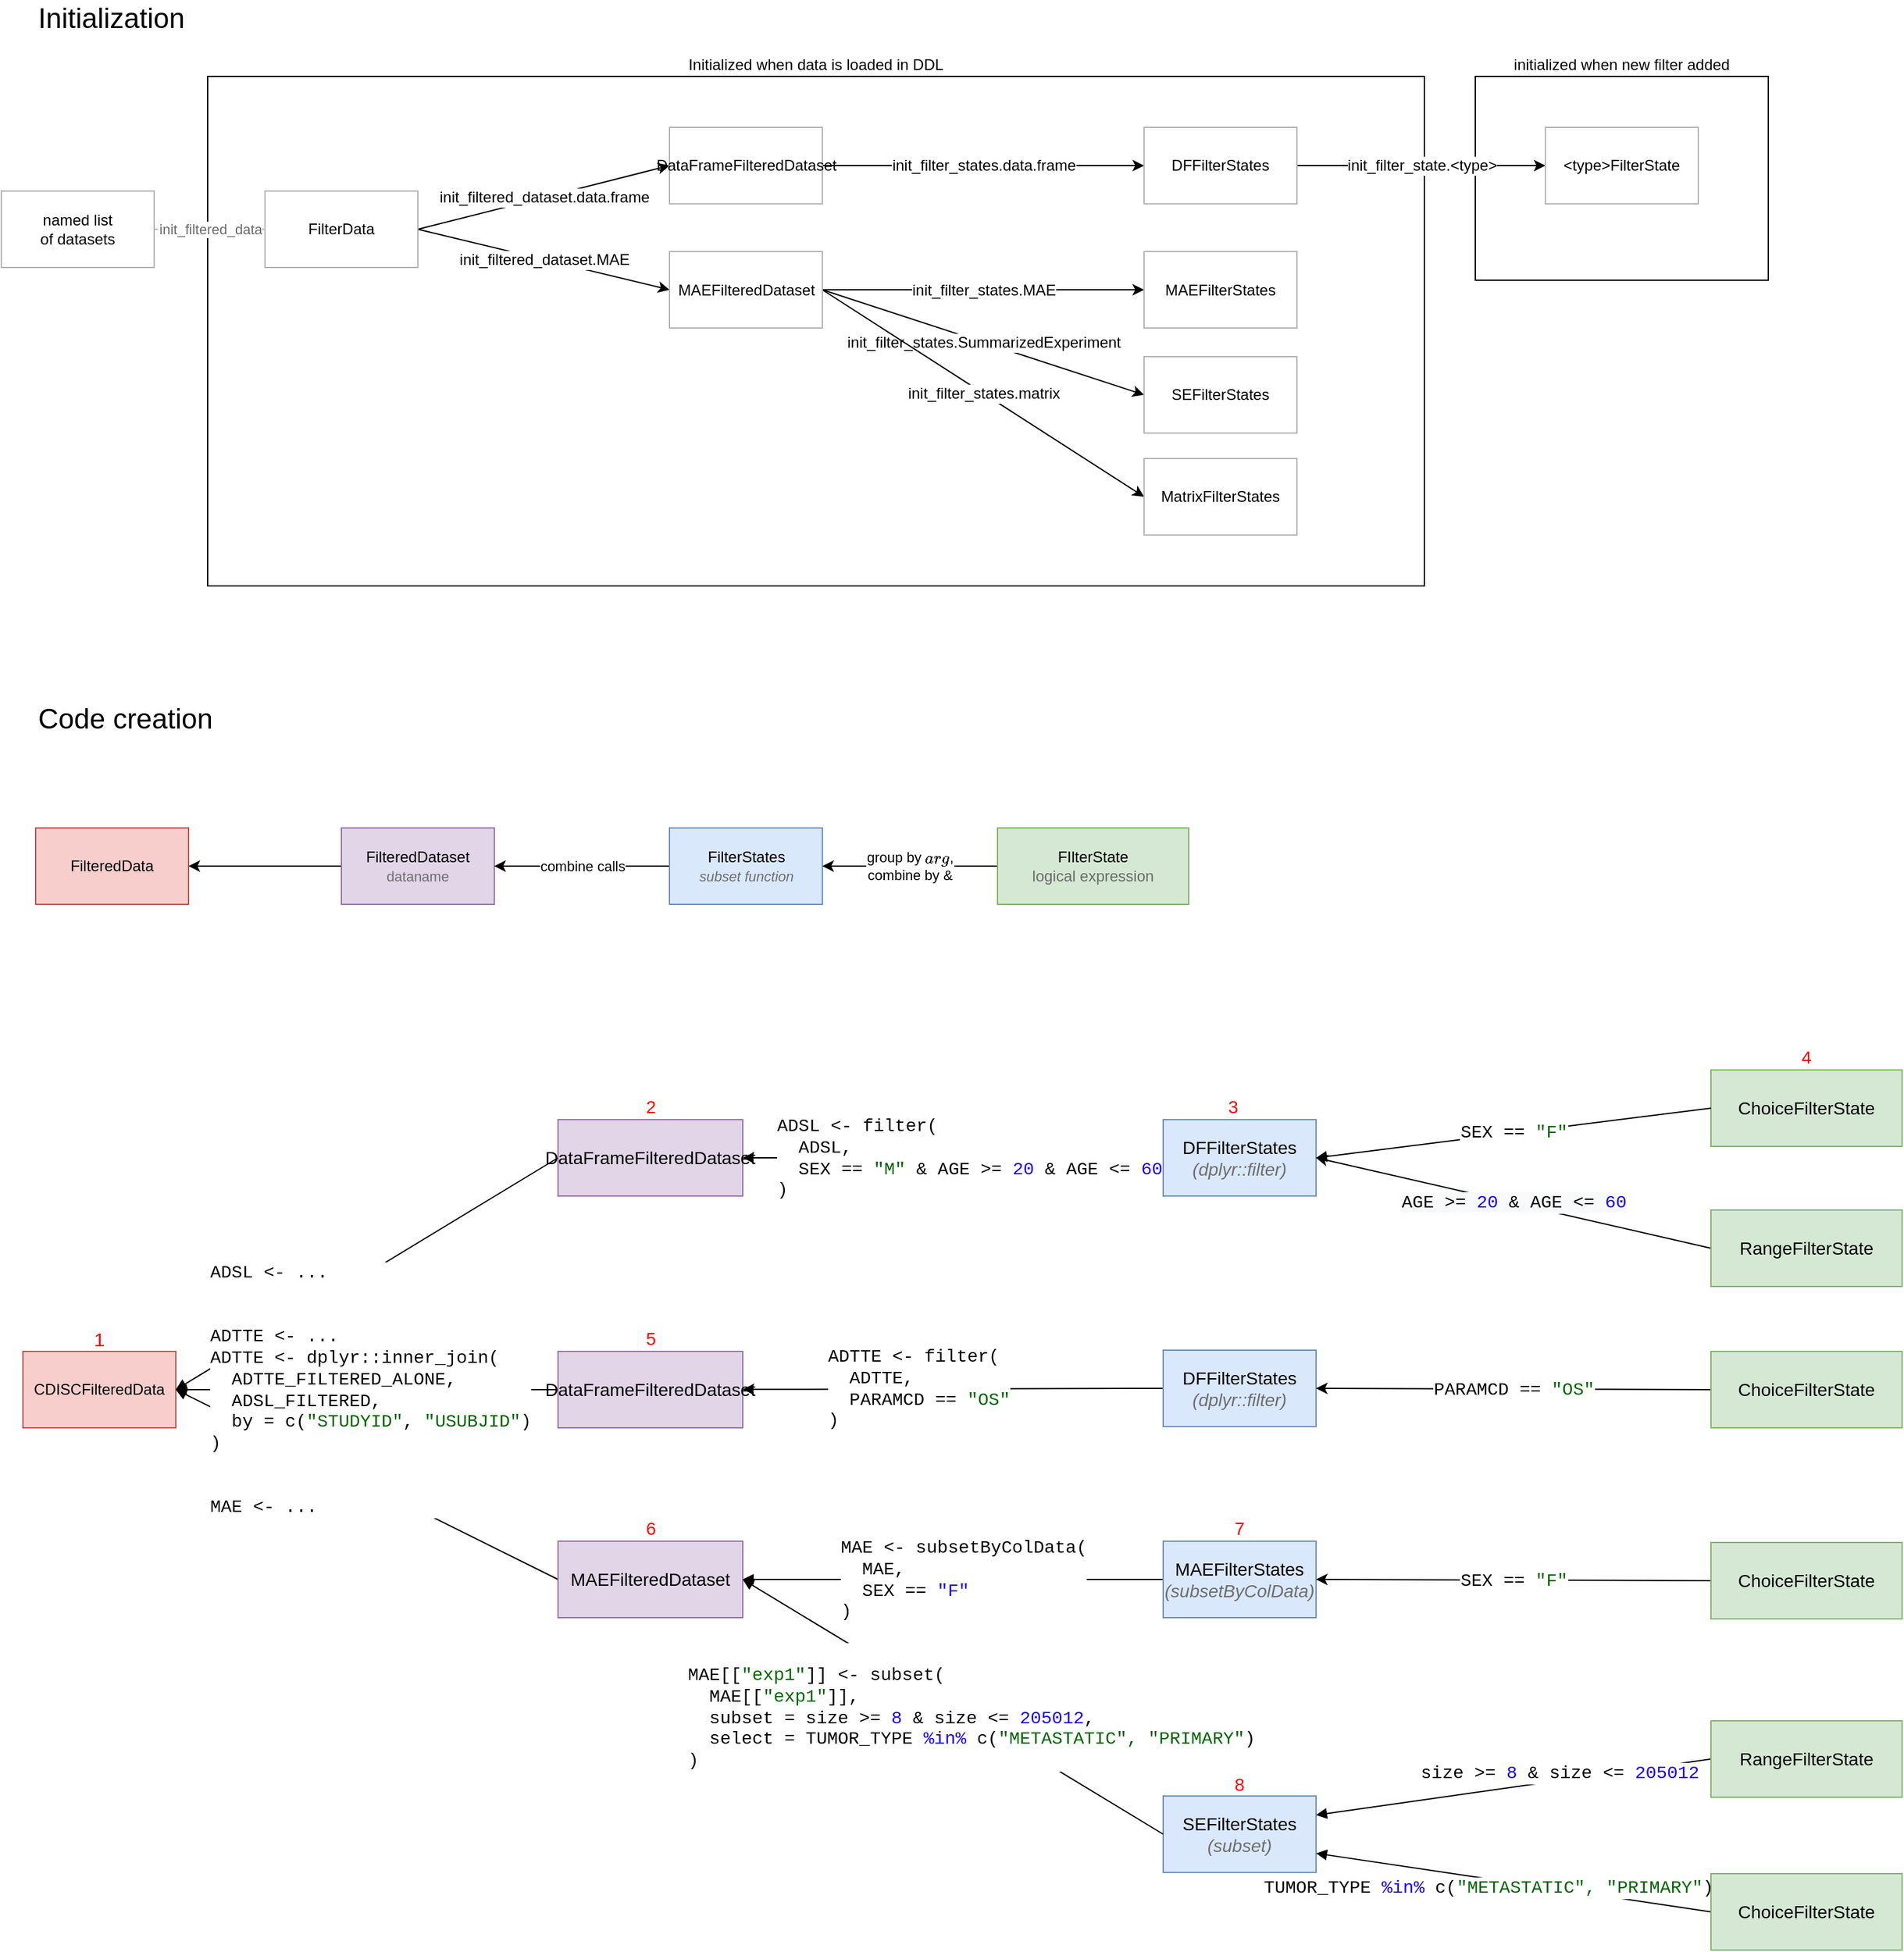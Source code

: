 <mxfile>
    <diagram id="6JaHPTwQ3IZ62b7ubyOW" name="Elements of the filter-panel">
        <mxGraphModel dx="2960" dy="1175" grid="1" gridSize="10" guides="1" tooltips="1" connect="1" arrows="1" fold="1" page="1" pageScale="1" pageWidth="827" pageHeight="1169" math="0" shadow="0">
            <root>
                <mxCell id="0"/>
                <mxCell id="1" parent="0"/>
                <mxCell id="wHSzEoxw40m1ypYUr5Cm-58" style="rounded=0;orthogonalLoop=1;jettySize=auto;html=1;exitX=0;exitY=0.5;exitDx=0;exitDy=0;fontFamily=Helvetica;fontSize=11;endArrow=block;endFill=1;entryX=1;entryY=0.5;entryDx=0;entryDy=0;" parent="1" source="wHSzEoxw40m1ypYUr5Cm-60" target="wHSzEoxw40m1ypYUr5Cm-48" edge="1">
                    <mxGeometry relative="1" as="geometry">
                        <mxPoint x="-605" y="1140" as="targetPoint"/>
                    </mxGeometry>
                </mxCell>
                <mxCell id="wHSzEoxw40m1ypYUr5Cm-4" value="initialized when new filter added" style="rounded=0;whiteSpace=wrap;html=1;fontFamily=Helvetica;fontSize=12;labelPosition=center;verticalLabelPosition=top;align=center;verticalAlign=bottom;" parent="1" vertex="1">
                    <mxGeometry x="330" y="80" width="230" height="160" as="geometry"/>
                </mxCell>
                <mxCell id="wHSzEoxw40m1ypYUr5Cm-5" value="Initialized when data is loaded in DDL" style="rounded=0;whiteSpace=wrap;html=1;fontFamily=Helvetica;fontSize=12;labelPosition=center;verticalLabelPosition=top;align=center;verticalAlign=bottom;" parent="1" vertex="1">
                    <mxGeometry x="-665" y="80" width="955" height="400" as="geometry"/>
                </mxCell>
                <mxCell id="wHSzEoxw40m1ypYUr5Cm-27" value="Initialization&amp;nbsp;" style="text;html=1;strokeColor=none;fillColor=none;align=left;verticalAlign=middle;whiteSpace=wrap;rounded=0;fontSize=22;" parent="1" vertex="1">
                    <mxGeometry x="-800" y="20" width="150" height="30" as="geometry"/>
                </mxCell>
                <mxCell id="wHSzEoxw40m1ypYUr5Cm-34" value="init_filtered_dataset.data.frame" style="rounded=0;orthogonalLoop=1;jettySize=auto;html=1;exitX=1;exitY=0.5;exitDx=0;exitDy=0;entryX=0;entryY=0.5;entryDx=0;entryDy=0;fontSize=12;" parent="1" source="wHSzEoxw40m1ypYUr5Cm-30" target="wHSzEoxw40m1ypYUr5Cm-32" edge="1">
                    <mxGeometry relative="1" as="geometry"/>
                </mxCell>
                <mxCell id="wHSzEoxw40m1ypYUr5Cm-35" value="init_filtered_dataset.MAE" style="edgeStyle=none;rounded=0;orthogonalLoop=1;jettySize=auto;html=1;exitX=1;exitY=0.5;exitDx=0;exitDy=0;entryX=0;entryY=0.5;entryDx=0;entryDy=0;fontSize=12;" parent="1" source="wHSzEoxw40m1ypYUr5Cm-30" target="wHSzEoxw40m1ypYUr5Cm-33" edge="1">
                    <mxGeometry relative="1" as="geometry"/>
                </mxCell>
                <mxCell id="wHSzEoxw40m1ypYUr5Cm-30" value="FilterData" style="rounded=0;whiteSpace=wrap;html=1;fontFamily=Helvetica;fontSize=12;strokeColor=#B3B3B3;" parent="1" vertex="1">
                    <mxGeometry x="-620" y="170" width="120" height="60" as="geometry"/>
                </mxCell>
                <mxCell id="wHSzEoxw40m1ypYUr5Cm-37" value="init_filter_states.data.frame" style="edgeStyle=none;rounded=0;orthogonalLoop=1;jettySize=auto;html=1;exitX=1;exitY=0.5;exitDx=0;exitDy=0;entryX=0;entryY=0.5;entryDx=0;entryDy=0;fontSize=12;" parent="1" source="wHSzEoxw40m1ypYUr5Cm-32" target="wHSzEoxw40m1ypYUr5Cm-36" edge="1">
                    <mxGeometry relative="1" as="geometry"/>
                </mxCell>
                <mxCell id="wHSzEoxw40m1ypYUr5Cm-32" value="DataFrameFilteredDataset" style="rounded=0;whiteSpace=wrap;html=1;fontFamily=Helvetica;fontSize=12;strokeColor=#B3B3B3;" parent="1" vertex="1">
                    <mxGeometry x="-302.5" y="120" width="120" height="60" as="geometry"/>
                </mxCell>
                <mxCell id="wHSzEoxw40m1ypYUr5Cm-39" value="init_filter_states.MAE" style="edgeStyle=none;rounded=0;orthogonalLoop=1;jettySize=auto;html=1;exitX=1;exitY=0.5;exitDx=0;exitDy=0;entryX=0;entryY=0.5;entryDx=0;entryDy=0;fontSize=12;" parent="1" source="wHSzEoxw40m1ypYUr5Cm-33" target="wHSzEoxw40m1ypYUr5Cm-38" edge="1">
                    <mxGeometry relative="1" as="geometry"/>
                </mxCell>
                <mxCell id="wHSzEoxw40m1ypYUr5Cm-41" value="init_filter_states.SummarizedExperiment" style="edgeStyle=none;rounded=0;orthogonalLoop=1;jettySize=auto;html=1;exitX=1;exitY=0.5;exitDx=0;exitDy=0;entryX=0;entryY=0.5;entryDx=0;entryDy=0;fontSize=12;" parent="1" source="wHSzEoxw40m1ypYUr5Cm-33" target="wHSzEoxw40m1ypYUr5Cm-40" edge="1">
                    <mxGeometry relative="1" as="geometry"/>
                </mxCell>
                <mxCell id="wHSzEoxw40m1ypYUr5Cm-43" value="init_filter_states.matrix" style="edgeStyle=none;rounded=0;orthogonalLoop=1;jettySize=auto;html=1;exitX=1;exitY=0.5;exitDx=0;exitDy=0;entryX=0;entryY=0.5;entryDx=0;entryDy=0;fontSize=12;" parent="1" source="wHSzEoxw40m1ypYUr5Cm-33" target="wHSzEoxw40m1ypYUr5Cm-42" edge="1">
                    <mxGeometry relative="1" as="geometry"/>
                </mxCell>
                <mxCell id="wHSzEoxw40m1ypYUr5Cm-33" value="MAEFilteredDataset" style="rounded=0;whiteSpace=wrap;html=1;fontFamily=Helvetica;fontSize=12;strokeColor=#B3B3B3;" parent="1" vertex="1">
                    <mxGeometry x="-302.5" y="217.5" width="120" height="60" as="geometry"/>
                </mxCell>
                <mxCell id="wHSzEoxw40m1ypYUr5Cm-45" value="init_filter_state.&amp;lt;type&amp;gt;" style="edgeStyle=none;rounded=0;orthogonalLoop=1;jettySize=auto;html=1;exitX=1;exitY=0.5;exitDx=0;exitDy=0;entryX=0;entryY=0.5;entryDx=0;entryDy=0;fontSize=12;" parent="1" source="wHSzEoxw40m1ypYUr5Cm-36" target="wHSzEoxw40m1ypYUr5Cm-44" edge="1">
                    <mxGeometry relative="1" as="geometry"/>
                </mxCell>
                <mxCell id="wHSzEoxw40m1ypYUr5Cm-36" value="DFFilterStates" style="rounded=0;whiteSpace=wrap;html=1;fontFamily=Helvetica;fontSize=12;strokeColor=#B3B3B3;" parent="1" vertex="1">
                    <mxGeometry x="70" y="120" width="120" height="60" as="geometry"/>
                </mxCell>
                <mxCell id="wHSzEoxw40m1ypYUr5Cm-38" value="MAEFilterStates" style="rounded=0;whiteSpace=wrap;html=1;fontFamily=Helvetica;fontSize=12;strokeColor=#B3B3B3;" parent="1" vertex="1">
                    <mxGeometry x="70" y="217.5" width="120" height="60" as="geometry"/>
                </mxCell>
                <mxCell id="wHSzEoxw40m1ypYUr5Cm-40" value="SEFilterStates" style="rounded=0;whiteSpace=wrap;html=1;fontFamily=Helvetica;fontSize=12;strokeColor=#B3B3B3;" parent="1" vertex="1">
                    <mxGeometry x="70" y="300" width="120" height="60" as="geometry"/>
                </mxCell>
                <mxCell id="wHSzEoxw40m1ypYUr5Cm-42" value="MatrixFilterStates" style="rounded=0;whiteSpace=wrap;html=1;fontFamily=Helvetica;fontSize=12;strokeColor=#B3B3B3;" parent="1" vertex="1">
                    <mxGeometry x="70" y="380" width="120" height="60" as="geometry"/>
                </mxCell>
                <mxCell id="wHSzEoxw40m1ypYUr5Cm-44" value="&amp;lt;type&amp;gt;FilterState" style="rounded=0;whiteSpace=wrap;html=1;fontFamily=Helvetica;fontSize=12;strokeColor=#B3B3B3;" parent="1" vertex="1">
                    <mxGeometry x="385" y="120" width="120" height="60" as="geometry"/>
                </mxCell>
                <mxCell id="ju57OrP_gF10ks3lbw62-71" value="init_filtered_data" style="edgeStyle=none;rounded=0;orthogonalLoop=1;jettySize=auto;html=1;exitX=1;exitY=0.5;exitDx=0;exitDy=0;entryX=0;entryY=0.5;entryDx=0;entryDy=0;dashed=1;strokeColor=#B3B3B3;fontFamily=Helvetica;fontSize=11;fontColor=#6B6B6B;" parent="1" source="wHSzEoxw40m1ypYUr5Cm-46" target="wHSzEoxw40m1ypYUr5Cm-30" edge="1">
                    <mxGeometry relative="1" as="geometry"/>
                </mxCell>
                <mxCell id="wHSzEoxw40m1ypYUr5Cm-46" value="named list &lt;br&gt;of datasets" style="rounded=0;whiteSpace=wrap;html=1;fontFamily=Helvetica;fontSize=12;strokeColor=#B3B3B3;" parent="1" vertex="1">
                    <mxGeometry x="-827" y="170" width="120" height="60" as="geometry"/>
                </mxCell>
                <mxCell id="wHSzEoxw40m1ypYUr5Cm-47" value="Code creation" style="text;html=1;strokeColor=none;fillColor=none;align=left;verticalAlign=middle;whiteSpace=wrap;rounded=0;fontSize=22;" parent="1" vertex="1">
                    <mxGeometry x="-800" y="570" width="160" height="30" as="geometry"/>
                </mxCell>
                <mxCell id="wHSzEoxw40m1ypYUr5Cm-48" value="CDISCFilteredData" style="rounded=0;whiteSpace=wrap;html=1;fillColor=#f8cecc;strokeColor=#b85450;" parent="1" vertex="1">
                    <mxGeometry x="-810" y="1081" width="120" height="60" as="geometry"/>
                </mxCell>
                <mxCell id="wHSzEoxw40m1ypYUr5Cm-49" style="rounded=0;orthogonalLoop=1;jettySize=auto;html=1;exitX=0;exitY=0.5;exitDx=0;exitDy=0;entryX=1;entryY=0.5;entryDx=0;entryDy=0;fontFamily=Helvetica;fontSize=11;endArrow=block;endFill=1;" parent="1" source="wHSzEoxw40m1ypYUr5Cm-51" target="wHSzEoxw40m1ypYUr5Cm-48" edge="1">
                    <mxGeometry relative="1" as="geometry"/>
                </mxCell>
                <mxCell id="wHSzEoxw40m1ypYUr5Cm-50" value="&lt;div style=&quot;text-align: left&quot;&gt;&lt;br&gt;&lt;/div&gt;" style="edgeLabel;html=1;align=center;verticalAlign=middle;resizable=0;points=[];" parent="wHSzEoxw40m1ypYUr5Cm-49" connectable="0" vertex="1">
                    <mxGeometry x="-0.492" y="-3" relative="1" as="geometry">
                        <mxPoint as="offset"/>
                    </mxGeometry>
                </mxCell>
                <mxCell id="wHSzEoxw40m1ypYUr5Cm-51" value="DataFrameFilteredDataset" style="rounded=0;whiteSpace=wrap;html=1;fillColor=#e1d5e7;strokeColor=#9673a6;fontSize=14;" parent="1" vertex="1">
                    <mxGeometry x="-390" y="899" width="145" height="60" as="geometry"/>
                </mxCell>
                <mxCell id="wHSzEoxw40m1ypYUr5Cm-52" value="ADSL &amp;lt;- filter(&lt;br style=&quot;font-size: 14px;&quot;&gt;&amp;nbsp; ADSL, &lt;br style=&quot;font-size: 14px;&quot;&gt;&amp;nbsp; SEX == &lt;font color=&quot;#006600&quot; style=&quot;font-size: 14px;&quot;&gt;&quot;M&quot;&lt;/font&gt; &amp;amp; AGE &amp;gt;= &lt;font color=&quot;#1900ff&quot; style=&quot;font-size: 14px;&quot;&gt;20&lt;/font&gt; &amp;amp; AGE &amp;lt;= &lt;font color=&quot;#1900ff&quot; style=&quot;font-size: 14px;&quot;&gt;60&lt;/font&gt;&lt;br style=&quot;font-size: 14px;&quot;&gt;)" style="edgeStyle=none;rounded=0;orthogonalLoop=1;jettySize=auto;html=1;exitX=0;exitY=0.5;exitDx=0;exitDy=0;entryX=1;entryY=0.5;entryDx=0;entryDy=0;align=left;fontFamily=Courier New;fontSize=14;" parent="1" source="wHSzEoxw40m1ypYUr5Cm-53" target="wHSzEoxw40m1ypYUr5Cm-51" edge="1">
                    <mxGeometry x="0.849" relative="1" as="geometry">
                        <mxPoint as="offset"/>
                    </mxGeometry>
                </mxCell>
                <mxCell id="wHSzEoxw40m1ypYUr5Cm-53" value="DFFilterStates&lt;br style=&quot;font-size: 14px;&quot;&gt;&lt;i style=&quot;font-size: 14px;&quot;&gt;&lt;font style=&quot;font-size: 14px;&quot; color=&quot;#6e6e6e&quot;&gt;(dplyr::filter)&lt;/font&gt;&lt;/i&gt;" style="rounded=0;whiteSpace=wrap;html=1;fillColor=#dae8fc;strokeColor=#6c8ebf;fontSize=14;" parent="1" vertex="1">
                    <mxGeometry x="85" y="899" width="120" height="60" as="geometry"/>
                </mxCell>
                <mxCell id="wHSzEoxw40m1ypYUr5Cm-54" value="ChoiceFilterState" style="rounded=0;whiteSpace=wrap;html=1;fillColor=#d5e8d4;strokeColor=#82b366;fontSize=14;" parent="1" vertex="1">
                    <mxGeometry x="515" y="860" width="150" height="60" as="geometry"/>
                </mxCell>
                <mxCell id="wHSzEoxw40m1ypYUr5Cm-55" style="edgeStyle=none;rounded=0;orthogonalLoop=1;jettySize=auto;html=1;exitX=0;exitY=0.5;exitDx=0;exitDy=0;fontFamily=Helvetica;fontSize=11;endArrow=block;endFill=1;entryX=1;entryY=0.5;entryDx=0;entryDy=0;" parent="1" source="wHSzEoxw40m1ypYUr5Cm-57" target="wHSzEoxw40m1ypYUr5Cm-48" edge="1">
                    <mxGeometry relative="1" as="geometry">
                        <mxPoint x="-605" y="1140" as="targetPoint"/>
                    </mxGeometry>
                </mxCell>
                <mxCell id="wHSzEoxw40m1ypYUr5Cm-56" value="&lt;div style=&quot;font-size: 14px;&quot;&gt;&lt;font style=&quot;font-size: 14px;&quot;&gt;ADSL &amp;lt;- ...&lt;br style=&quot;font-size: 14px;&quot;&gt;&lt;br&gt;&lt;/font&gt;&lt;/div&gt;&lt;div style=&quot;font-size: 14px;&quot;&gt;&lt;font style=&quot;font-size: 14px;&quot;&gt;&lt;br&gt;&lt;/font&gt;&lt;/div&gt;&lt;div style=&quot;font-size: 14px;&quot;&gt;&lt;font style=&quot;font-size: 14px;&quot;&gt;ADTTE &amp;lt;- ...&lt;/font&gt;&lt;/div&gt;ADTTE &amp;lt;- dplyr::inner_join(&lt;span style=&quot;font-size: 14px;&quot;&gt;&lt;br&gt;&lt;/span&gt;&lt;span style=&quot;font-size: 14px;&quot;&gt;&lt;div style=&quot;font-size: 14px;&quot;&gt;&amp;nbsp; ADTTE_FILTERED_ALONE,&lt;/div&gt;&lt;/span&gt;&lt;span style=&quot;font-size: 14px;&quot;&gt;&lt;div style=&quot;font-size: 14px;&quot;&gt;&amp;nbsp; ADSL_FILTERED,&lt;/div&gt;&lt;/span&gt;&lt;span style=&quot;font-size: 14px;&quot;&gt;&lt;div style=&quot;font-size: 14px;&quot;&gt;&amp;nbsp; by = c(&lt;font color=&quot;#006600&quot; style=&quot;font-size: 14px;&quot;&gt;&quot;STUDYID&quot;&lt;/font&gt;,&lt;font color=&quot;#006600&quot; style=&quot;font-size: 14px;&quot;&gt;&amp;nbsp;&quot;USUBJID&quot;&lt;/font&gt;)&lt;/div&gt;&lt;/span&gt;&lt;span style=&quot;font-size: 14px;&quot;&gt;&lt;div style=&quot;font-size: 14px;&quot;&gt;)&lt;br style=&quot;font-size: 14px;&quot;&gt;&lt;br&gt;&lt;br style=&quot;font-size: 14px;&quot;&gt;MAE &amp;lt;- ...&lt;/div&gt;&lt;/span&gt;" style="edgeLabel;html=1;align=left;verticalAlign=middle;resizable=0;points=[];fontFamily=Courier New;fontSize=14;" parent="wHSzEoxw40m1ypYUr5Cm-55" connectable="0" vertex="1">
                    <mxGeometry x="0.054" y="-1" relative="1" as="geometry">
                        <mxPoint x="-117" y="1" as="offset"/>
                    </mxGeometry>
                </mxCell>
                <mxCell id="wHSzEoxw40m1ypYUr5Cm-57" value="DataFrameFilteredDataset" style="rounded=0;whiteSpace=wrap;html=1;fillColor=#e1d5e7;strokeColor=#9673a6;fontSize=14;" parent="1" vertex="1">
                    <mxGeometry x="-390" y="1081" width="145" height="60" as="geometry"/>
                </mxCell>
                <mxCell id="wHSzEoxw40m1ypYUr5Cm-60" value="MAEFilteredDataset" style="rounded=0;whiteSpace=wrap;html=1;fillColor=#e1d5e7;strokeColor=#9673a6;fontSize=14;" parent="1" vertex="1">
                    <mxGeometry x="-390" y="1230" width="145" height="60" as="geometry"/>
                </mxCell>
                <mxCell id="wHSzEoxw40m1ypYUr5Cm-61" value="&lt;span style=&quot;color: rgb(0, 0, 0); font-size: 14px; font-style: normal; font-weight: 400; letter-spacing: normal; text-indent: 0px; text-transform: none; word-spacing: 0px; background-color: rgb(255, 255, 255); display: inline; float: none;&quot;&gt;ADTTE &amp;lt;- filter(&lt;/span&gt;&lt;br style=&quot;color: rgb(0, 0, 0); font-size: 14px; font-style: normal; font-weight: 400; letter-spacing: normal; text-indent: 0px; text-transform: none; word-spacing: 0px;&quot;&gt;&lt;span style=&quot;color: rgb(0, 0, 0); font-size: 14px; font-style: normal; font-weight: 400; letter-spacing: normal; text-indent: 0px; text-transform: none; word-spacing: 0px; background-color: rgb(255, 255, 255); display: inline; float: none;&quot;&gt;&amp;nbsp; ADTTE,&amp;nbsp;&lt;/span&gt;&lt;br style=&quot;color: rgb(0, 0, 0); font-size: 14px; font-style: normal; font-weight: 400; letter-spacing: normal; text-indent: 0px; text-transform: none; word-spacing: 0px;&quot;&gt;&lt;span style=&quot;color: rgb(0, 0, 0); font-size: 14px; font-style: normal; font-weight: 400; letter-spacing: normal; text-indent: 0px; text-transform: none; word-spacing: 0px; background-color: rgb(255, 255, 255); display: inline; float: none;&quot;&gt;&amp;nbsp; PARAMCD ==&lt;span style=&quot;font-size: 14px;&quot;&gt;&amp;nbsp;&lt;/span&gt;&lt;/span&gt;&lt;font color=&quot;#006600&quot; style=&quot;font-size: 14px; font-style: normal; font-weight: 400; letter-spacing: normal; text-indent: 0px; text-transform: none; word-spacing: 0px;&quot;&gt;&quot;OS&quot;&lt;/font&gt;&lt;br style=&quot;color: rgb(0, 0, 0); font-size: 14px; font-style: normal; font-weight: 400; letter-spacing: normal; text-indent: 0px; text-transform: none; word-spacing: 0px;&quot;&gt;&lt;span style=&quot;color: rgb(0, 0, 0); font-size: 14px; font-style: normal; font-weight: 400; letter-spacing: normal; text-indent: 0px; text-transform: none; word-spacing: 0px; background-color: rgb(255, 255, 255); display: inline; float: none;&quot;&gt;)&lt;/span&gt;" style="edgeStyle=none;rounded=0;orthogonalLoop=1;jettySize=auto;html=1;exitX=0;exitY=0.5;exitDx=0;exitDy=0;align=left;fontFamily=Courier New;fontSize=14;" parent="1" source="wHSzEoxw40m1ypYUr5Cm-62" target="wHSzEoxw40m1ypYUr5Cm-57" edge="1">
                    <mxGeometry x="0.606" y="-1" relative="1" as="geometry">
                        <mxPoint as="offset"/>
                    </mxGeometry>
                </mxCell>
                <mxCell id="wHSzEoxw40m1ypYUr5Cm-62" value="DFFilterStates&lt;br style=&quot;font-size: 14px;&quot;&gt;&lt;i style=&quot;font-size: 14px;&quot;&gt;&lt;font color=&quot;#6e6e6e&quot; style=&quot;font-size: 14px;&quot;&gt;(dplyr::filter)&lt;/font&gt;&lt;/i&gt;" style="rounded=0;whiteSpace=wrap;html=1;fillColor=#dae8fc;strokeColor=#6c8ebf;fontSize=14;" parent="1" vertex="1">
                    <mxGeometry x="85" y="1080" width="120" height="60" as="geometry"/>
                </mxCell>
                <mxCell id="wHSzEoxw40m1ypYUr5Cm-63" value="MAE &amp;lt;- subsetByColData(&lt;br&gt;&amp;nbsp; MAE, &lt;br&gt;&amp;nbsp; SEX == &lt;font color=&quot;#1900ff&quot; style=&quot;font-size: 14px;&quot;&gt;&quot;F&quot;&lt;br&gt;&lt;/font&gt;)" style="edgeStyle=none;rounded=0;orthogonalLoop=1;jettySize=auto;html=1;exitX=0;exitY=0.5;exitDx=0;exitDy=0;entryX=1;entryY=0.5;entryDx=0;entryDy=0;endArrow=block;endFill=1;fontFamily=Courier New;fontSize=14;align=left;" parent="1" source="wHSzEoxw40m1ypYUr5Cm-64" target="wHSzEoxw40m1ypYUr5Cm-60" edge="1">
                    <mxGeometry x="0.545" relative="1" as="geometry">
                        <mxPoint as="offset"/>
                    </mxGeometry>
                </mxCell>
                <mxCell id="wHSzEoxw40m1ypYUr5Cm-64" value="MAEFilterStates&lt;br style=&quot;font-size: 14px;&quot;&gt;&lt;i style=&quot;font-size: 14px;&quot;&gt;&lt;font color=&quot;#6e6e6e&quot; style=&quot;font-size: 14px;&quot;&gt;(subsetByColData)&lt;/font&gt;&lt;/i&gt;" style="rounded=0;whiteSpace=wrap;html=1;fillColor=#dae8fc;strokeColor=#6c8ebf;fontSize=14;" parent="1" vertex="1">
                    <mxGeometry x="85" y="1230" width="120" height="60" as="geometry"/>
                </mxCell>
                <mxCell id="wHSzEoxw40m1ypYUr5Cm-66" value="SEFilterStates&lt;br style=&quot;font-size: 14px;&quot;&gt;&lt;i style=&quot;font-size: 14px;&quot;&gt;&lt;font color=&quot;#6e6e6e&quot; style=&quot;font-size: 14px;&quot;&gt;(subset)&lt;/font&gt;&lt;/i&gt;" style="rounded=0;whiteSpace=wrap;html=1;fillColor=#dae8fc;strokeColor=#6c8ebf;fontSize=14;" parent="1" vertex="1">
                    <mxGeometry x="85" y="1430" width="120" height="60" as="geometry"/>
                </mxCell>
                <mxCell id="wHSzEoxw40m1ypYUr5Cm-67" style="rounded=0;orthogonalLoop=1;jettySize=auto;html=1;exitX=0;exitY=0.5;exitDx=0;exitDy=0;entryX=1;entryY=0.5;entryDx=0;entryDy=0;fontSize=14;" parent="1" source="wHSzEoxw40m1ypYUr5Cm-69" target="wHSzEoxw40m1ypYUr5Cm-53" edge="1">
                    <mxGeometry relative="1" as="geometry">
                        <mxPoint x="405" y="929" as="targetPoint"/>
                    </mxGeometry>
                </mxCell>
                <mxCell id="wHSzEoxw40m1ypYUr5Cm-68" value="&lt;span style=&quot;font-size: 14px; background-color: rgb(248, 249, 250);&quot;&gt;AGE &amp;gt;= &lt;font color=&quot;#1900ff&quot; style=&quot;font-size: 14px;&quot;&gt;20&lt;/font&gt; &amp;amp; AGE &amp;lt;= &lt;font color=&quot;#1900ff&quot; style=&quot;font-size: 14px;&quot;&gt;60&lt;/font&gt;&lt;/span&gt;" style="edgeLabel;html=1;align=center;verticalAlign=middle;resizable=0;points=[];fontFamily=Courier New;fontSize=14;" parent="wHSzEoxw40m1ypYUr5Cm-67" connectable="0" vertex="1">
                    <mxGeometry x="0.003" y="-1" relative="1" as="geometry">
                        <mxPoint as="offset"/>
                    </mxGeometry>
                </mxCell>
                <mxCell id="wHSzEoxw40m1ypYUr5Cm-69" value="RangeFilterState" style="rounded=0;whiteSpace=wrap;html=1;fillColor=#d5e8d4;strokeColor=#82b366;fontSize=14;" parent="1" vertex="1">
                    <mxGeometry x="515" y="970" width="150" height="60" as="geometry"/>
                </mxCell>
                <mxCell id="wHSzEoxw40m1ypYUr5Cm-70" value="PARAMCD == &lt;font color=&quot;#006600&quot; style=&quot;font-size: 14px;&quot;&gt;&quot;OS&quot;&lt;/font&gt;" style="edgeStyle=none;rounded=0;orthogonalLoop=1;jettySize=auto;html=1;exitX=0;exitY=0.5;exitDx=0;exitDy=0;entryX=1;entryY=0.5;entryDx=0;entryDy=0;fontFamily=Courier New;fontSize=14;" parent="1" source="wHSzEoxw40m1ypYUr5Cm-71" target="wHSzEoxw40m1ypYUr5Cm-62" edge="1">
                    <mxGeometry relative="1" as="geometry">
                        <mxPoint x="405" y="1110" as="targetPoint"/>
                    </mxGeometry>
                </mxCell>
                <mxCell id="wHSzEoxw40m1ypYUr5Cm-71" value="ChoiceFilterState" style="rounded=0;whiteSpace=wrap;html=1;fillColor=#d5e8d4;strokeColor=#82b366;fontSize=14;" parent="1" vertex="1">
                    <mxGeometry x="515" y="1081" width="150" height="60" as="geometry"/>
                </mxCell>
                <mxCell id="wHSzEoxw40m1ypYUr5Cm-72" value="SEX == &lt;font color=&quot;#006600&quot; style=&quot;font-size: 14px;&quot;&gt;&quot;F&quot;&lt;/font&gt;" style="edgeStyle=none;rounded=0;orthogonalLoop=1;jettySize=auto;html=1;exitX=0;exitY=0.5;exitDx=0;exitDy=0;entryX=1;entryY=0.5;entryDx=0;entryDy=0;fontFamily=Courier New;fontSize=14;" parent="1" source="wHSzEoxw40m1ypYUr5Cm-73" target="wHSzEoxw40m1ypYUr5Cm-64" edge="1">
                    <mxGeometry relative="1" as="geometry">
                        <mxPoint x="405" y="1260" as="targetPoint"/>
                    </mxGeometry>
                </mxCell>
                <mxCell id="wHSzEoxw40m1ypYUr5Cm-73" value="ChoiceFilterState" style="rounded=0;whiteSpace=wrap;html=1;fillColor=#d5e8d4;strokeColor=#82b366;fontSize=14;" parent="1" vertex="1">
                    <mxGeometry x="515" y="1231" width="150" height="60" as="geometry"/>
                </mxCell>
                <mxCell id="wHSzEoxw40m1ypYUr5Cm-76" value="SEX == &lt;font color=&quot;#006600&quot; style=&quot;font-size: 14px;&quot;&gt;&quot;F&quot;&lt;/font&gt;" style="endArrow=block;html=1;exitX=0;exitY=0.5;exitDx=0;exitDy=0;entryX=1;entryY=0.5;entryDx=0;entryDy=0;endFill=1;fontFamily=Courier New;fontSize=14;" parent="1" source="wHSzEoxw40m1ypYUr5Cm-54" target="wHSzEoxw40m1ypYUr5Cm-53" edge="1">
                    <mxGeometry width="50" height="50" relative="1" as="geometry">
                        <mxPoint x="726" y="889" as="sourcePoint"/>
                        <mxPoint x="406" y="929" as="targetPoint"/>
                    </mxGeometry>
                </mxCell>
                <mxCell id="wHSzEoxw40m1ypYUr5Cm-87" value="&lt;span style=&quot;color: rgb(0, 0, 0); font-size: 14px; font-style: normal; font-weight: 400; letter-spacing: normal; text-align: left; text-indent: 0px; text-transform: none; word-spacing: 0px; background-color: rgb(255, 255, 255); display: inline; float: none;&quot;&gt;size &amp;gt;= &lt;/span&gt;&lt;span style=&quot;font-size: 14px; font-style: normal; font-weight: 400; letter-spacing: normal; text-align: left; text-indent: 0px; text-transform: none; word-spacing: 0px; background-color: rgb(255, 255, 255); display: inline; float: none;&quot;&gt;&lt;font color=&quot;#1900ff&quot; style=&quot;font-size: 14px;&quot;&gt;8 &lt;/font&gt;&lt;/span&gt;&lt;span style=&quot;color: rgb(0, 0, 0); font-size: 14px; font-style: normal; font-weight: 400; letter-spacing: normal; text-align: left; text-indent: 0px; text-transform: none; word-spacing: 0px; background-color: rgb(255, 255, 255); display: inline; float: none;&quot;&gt;&amp;amp; size &amp;lt;= &lt;/span&gt;&lt;span style=&quot;font-size: 14px; font-style: normal; font-weight: 400; letter-spacing: normal; text-align: left; text-indent: 0px; text-transform: none; word-spacing: 0px; background-color: rgb(255, 255, 255); display: inline; float: none;&quot;&gt;&lt;font color=&quot;#1900ff&quot; style=&quot;font-size: 14px;&quot;&gt;205012&lt;/font&gt;&lt;/span&gt;" style="edgeStyle=none;rounded=0;orthogonalLoop=1;jettySize=auto;html=1;exitX=0;exitY=0.5;exitDx=0;exitDy=0;endArrow=block;endFill=1;fontFamily=Courier New;fontSize=14;entryX=1;entryY=0.25;entryDx=0;entryDy=0;" parent="1" source="wHSzEoxw40m1ypYUr5Cm-88" target="wHSzEoxw40m1ypYUr5Cm-66" edge="1">
                    <mxGeometry x="-0.237" y="-6" relative="1" as="geometry">
                        <mxPoint x="200" y="1442" as="targetPoint"/>
                        <mxPoint as="offset"/>
                    </mxGeometry>
                </mxCell>
                <mxCell id="wHSzEoxw40m1ypYUr5Cm-88" value="RangeFilterState" style="rounded=0;whiteSpace=wrap;html=1;fillColor=#d5e8d4;strokeColor=#82b366;fontSize=14;" parent="1" vertex="1">
                    <mxGeometry x="515" y="1371" width="150" height="60" as="geometry"/>
                </mxCell>
                <mxCell id="wHSzEoxw40m1ypYUr5Cm-89" style="edgeStyle=none;rounded=0;orthogonalLoop=1;jettySize=auto;html=1;exitX=0;exitY=0.5;exitDx=0;exitDy=0;endArrow=block;endFill=1;entryX=1;entryY=0.75;entryDx=0;entryDy=0;fontSize=14;" parent="1" source="wHSzEoxw40m1ypYUr5Cm-91" target="wHSzEoxw40m1ypYUr5Cm-66" edge="1">
                    <mxGeometry relative="1" as="geometry">
                        <mxPoint x="200" y="1532" as="targetPoint"/>
                    </mxGeometry>
                </mxCell>
                <mxCell id="wHSzEoxw40m1ypYUr5Cm-90" value="&lt;span style=&quot;text-align: left; font-size: 14px;&quot;&gt;TUMOR_TYPE &lt;font color=&quot;#1900ff&quot; style=&quot;font-size: 14px;&quot;&gt;%in% &lt;/font&gt;c(&lt;font color=&quot;#006600&quot; style=&quot;font-size: 14px;&quot;&gt;&quot;METASTATIC&quot;, &quot;PRIMARY&quot;&lt;/font&gt;)&lt;/span&gt;" style="edgeLabel;html=1;align=center;verticalAlign=middle;resizable=0;points=[];fontFamily=Courier New;fontSize=14;" parent="wHSzEoxw40m1ypYUr5Cm-89" connectable="0" vertex="1">
                    <mxGeometry y="1" relative="1" as="geometry">
                        <mxPoint x="-20" y="3" as="offset"/>
                    </mxGeometry>
                </mxCell>
                <mxCell id="wHSzEoxw40m1ypYUr5Cm-91" value="ChoiceFilterState" style="rounded=0;whiteSpace=wrap;html=1;fillColor=#d5e8d4;strokeColor=#82b366;fontSize=14;" parent="1" vertex="1">
                    <mxGeometry x="515" y="1491" width="150" height="60" as="geometry"/>
                </mxCell>
                <mxCell id="wHSzEoxw40m1ypYUr5Cm-92" value="1" style="text;html=1;strokeColor=none;fillColor=none;align=center;verticalAlign=middle;whiteSpace=wrap;rounded=0;fontFamily=Helvetica;fontSize=15;fontColor=#FF0000;" parent="1" vertex="1">
                    <mxGeometry x="-770" y="1061" width="40" height="20" as="geometry"/>
                </mxCell>
                <mxCell id="wHSzEoxw40m1ypYUr5Cm-93" value="2" style="text;html=1;strokeColor=none;fillColor=none;align=center;verticalAlign=middle;whiteSpace=wrap;rounded=0;fontFamily=Helvetica;fontSize=14;fontColor=#FF0000;" parent="1" vertex="1">
                    <mxGeometry x="-337.5" y="879" width="40" height="20" as="geometry"/>
                </mxCell>
                <mxCell id="wHSzEoxw40m1ypYUr5Cm-94" value="3" style="text;html=1;strokeColor=none;fillColor=none;align=center;verticalAlign=middle;whiteSpace=wrap;rounded=0;fontFamily=Helvetica;fontSize=14;fontColor=#FF0000;" parent="1" vertex="1">
                    <mxGeometry x="120" y="879" width="40" height="20" as="geometry"/>
                </mxCell>
                <mxCell id="wHSzEoxw40m1ypYUr5Cm-96" value="4" style="text;html=1;strokeColor=none;fillColor=none;align=center;verticalAlign=middle;whiteSpace=wrap;rounded=0;fontFamily=Helvetica;fontSize=14;fontColor=#FF0000;" parent="1" vertex="1">
                    <mxGeometry x="570" y="840" width="40" height="20" as="geometry"/>
                </mxCell>
                <mxCell id="wHSzEoxw40m1ypYUr5Cm-97" value="5" style="text;html=1;strokeColor=none;fillColor=none;align=center;verticalAlign=middle;whiteSpace=wrap;rounded=0;fontFamily=Helvetica;fontSize=14;fontColor=#FF0000;" parent="1" vertex="1">
                    <mxGeometry x="-337.5" y="1061" width="40" height="20" as="geometry"/>
                </mxCell>
                <mxCell id="wHSzEoxw40m1ypYUr5Cm-98" value="6" style="text;html=1;strokeColor=none;fillColor=none;align=center;verticalAlign=middle;whiteSpace=wrap;rounded=0;fontFamily=Helvetica;fontSize=14;fontColor=#FF0000;" parent="1" vertex="1">
                    <mxGeometry x="-337.5" y="1210" width="40" height="20" as="geometry"/>
                </mxCell>
                <mxCell id="wHSzEoxw40m1ypYUr5Cm-99" value="7" style="text;html=1;strokeColor=none;fillColor=none;align=center;verticalAlign=middle;whiteSpace=wrap;rounded=0;fontFamily=Helvetica;fontSize=14;fontColor=#FF0000;" parent="1" vertex="1">
                    <mxGeometry x="125" y="1210" width="40" height="20" as="geometry"/>
                </mxCell>
                <mxCell id="wHSzEoxw40m1ypYUr5Cm-101" value="8" style="text;html=1;strokeColor=none;fillColor=none;align=center;verticalAlign=middle;whiteSpace=wrap;rounded=0;fontFamily=Helvetica;fontSize=14;fontColor=#FF0000;" parent="1" vertex="1">
                    <mxGeometry x="125" y="1411" width="40" height="20" as="geometry"/>
                </mxCell>
                <mxCell id="wHSzEoxw40m1ypYUr5Cm-103" value="FilteredData" style="rounded=0;whiteSpace=wrap;html=1;fillColor=#f8cecc;strokeColor=#b85450;" parent="1" vertex="1">
                    <mxGeometry x="-800" y="670" width="120" height="60" as="geometry"/>
                </mxCell>
                <mxCell id="CfNpBvvqqnf917XYOSLc-2" style="edgeStyle=orthogonalEdgeStyle;rounded=0;orthogonalLoop=1;jettySize=auto;html=1;exitX=0;exitY=0.5;exitDx=0;exitDy=0;entryX=1;entryY=0.5;entryDx=0;entryDy=0;" parent="1" source="wHSzEoxw40m1ypYUr5Cm-105" target="wHSzEoxw40m1ypYUr5Cm-103" edge="1">
                    <mxGeometry relative="1" as="geometry"/>
                </mxCell>
                <mxCell id="wHSzEoxw40m1ypYUr5Cm-105" value="FilteredDataset&lt;br&gt;&lt;font color=&quot;#6e6e6e&quot; style=&quot;font-size: 11px&quot;&gt;dataname&lt;/font&gt;" style="rounded=0;whiteSpace=wrap;html=1;fillColor=#e1d5e7;strokeColor=#9673a6;" parent="1" vertex="1">
                    <mxGeometry x="-560" y="670" width="120" height="60" as="geometry"/>
                </mxCell>
                <mxCell id="CfNpBvvqqnf917XYOSLc-3" value="combine calls" style="edgeStyle=orthogonalEdgeStyle;rounded=0;orthogonalLoop=1;jettySize=auto;html=1;exitX=0;exitY=0.5;exitDx=0;exitDy=0;entryX=1;entryY=0.5;entryDx=0;entryDy=0;" parent="1" source="wHSzEoxw40m1ypYUr5Cm-107" target="wHSzEoxw40m1ypYUr5Cm-105" edge="1">
                    <mxGeometry relative="1" as="geometry"/>
                </mxCell>
                <mxCell id="wHSzEoxw40m1ypYUr5Cm-107" value="FilterStates&lt;br&gt;&lt;i&gt;&lt;font style=&quot;font-size: 11px&quot; color=&quot;#6e6e6e&quot;&gt;subset function&lt;/font&gt;&lt;/i&gt;" style="rounded=0;whiteSpace=wrap;html=1;fillColor=#dae8fc;strokeColor=#6c8ebf;" parent="1" vertex="1">
                    <mxGeometry x="-302.5" y="670" width="120" height="60" as="geometry"/>
                </mxCell>
                <mxCell id="CfNpBvvqqnf917XYOSLc-5" value="group by `arg`,&lt;br&gt;combine by &amp;amp;" style="edgeStyle=orthogonalEdgeStyle;rounded=0;orthogonalLoop=1;jettySize=auto;html=1;exitX=0;exitY=0.5;exitDx=0;exitDy=0;entryX=1;entryY=0.5;entryDx=0;entryDy=0;" parent="1" source="wHSzEoxw40m1ypYUr5Cm-109" target="wHSzEoxw40m1ypYUr5Cm-107" edge="1">
                    <mxGeometry relative="1" as="geometry">
                        <mxPoint x="-62.5" y="700" as="sourcePoint"/>
                    </mxGeometry>
                </mxCell>
                <mxCell id="wHSzEoxw40m1ypYUr5Cm-109" value="FIlterState&lt;br&gt;&lt;font color=&quot;#6b6b6b&quot;&gt;logical expression&lt;/font&gt;" style="rounded=0;whiteSpace=wrap;html=1;fillColor=#d5e8d4;strokeColor=#82b366;" parent="1" vertex="1">
                    <mxGeometry x="-45" y="670" width="150" height="60" as="geometry"/>
                </mxCell>
                <mxCell id="wHSzEoxw40m1ypYUr5Cm-65" value="&lt;br style=&quot;font-size: 14px;&quot;&gt;MAE[[&lt;font color=&quot;#006600&quot; style=&quot;font-size: 14px;&quot;&gt;&quot;exp1&quot;&lt;/font&gt;]] &amp;lt;- subset(&lt;br style=&quot;font-size: 14px;&quot;&gt;&amp;nbsp; MAE[[&lt;font color=&quot;#006600&quot; style=&quot;font-size: 14px;&quot;&gt;&quot;exp1&quot;&lt;/font&gt;]],&lt;br style=&quot;font-size: 14px;&quot;&gt;&amp;nbsp; subset = size &amp;gt;= &lt;font color=&quot;#1900ff&quot; style=&quot;font-size: 14px;&quot;&gt;8&lt;/font&gt; &amp;amp; size &amp;lt;= &lt;font color=&quot;#1900ff&quot; style=&quot;font-size: 14px;&quot;&gt;205012&lt;/font&gt;, &lt;br style=&quot;font-size: 14px;&quot;&gt;&amp;nbsp; select = TUMOR_TYPE &lt;font color=&quot;#1900ff&quot; style=&quot;font-size: 14px;&quot;&gt;%in%&lt;/font&gt; c(&lt;font color=&quot;#006600&quot; style=&quot;font-size: 14px;&quot;&gt;&quot;METASTATIC&quot;, &quot;PRIMARY&quot;&lt;/font&gt;)&lt;br style=&quot;font-size: 14px;&quot;&gt;)" style="edgeStyle=none;rounded=0;orthogonalLoop=1;jettySize=auto;html=1;exitX=0;exitY=0.5;exitDx=0;exitDy=0;entryX=1;entryY=0.5;entryDx=0;entryDy=0;endArrow=block;endFill=1;align=left;fontFamily=Courier New;fontSize=14;" parent="1" source="wHSzEoxw40m1ypYUr5Cm-66" target="wHSzEoxw40m1ypYUr5Cm-60" edge="1">
                    <mxGeometry x="0.931" y="109" relative="1" as="geometry">
                        <mxPoint as="offset"/>
                    </mxGeometry>
                </mxCell>
            </root>
        </mxGraphModel>
    </diagram>
</mxfile>